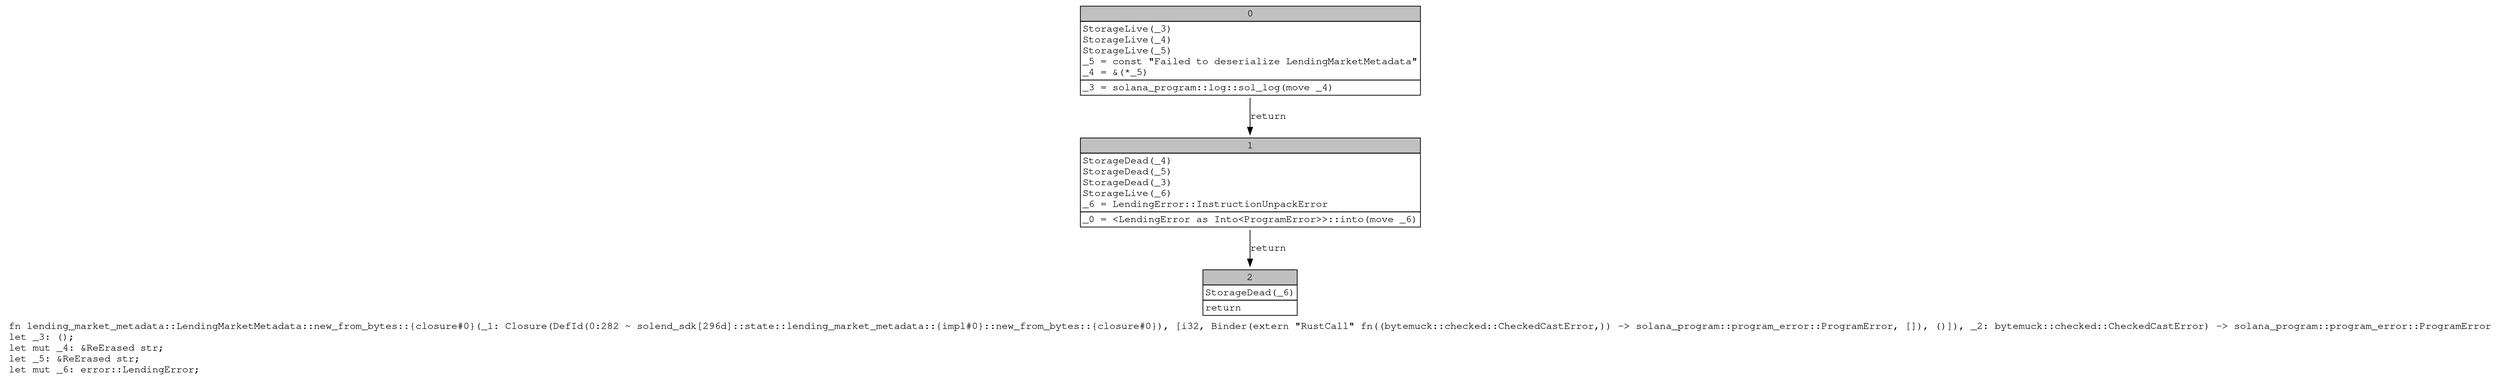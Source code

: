 digraph Mir_0_282 {
    graph [fontname="Courier, monospace"];
    node [fontname="Courier, monospace"];
    edge [fontname="Courier, monospace"];
    label=<fn lending_market_metadata::LendingMarketMetadata::new_from_bytes::{closure#0}(_1: Closure(DefId(0:282 ~ solend_sdk[296d]::state::lending_market_metadata::{impl#0}::new_from_bytes::{closure#0}), [i32, Binder(extern &quot;RustCall&quot; fn((bytemuck::checked::CheckedCastError,)) -&gt; solana_program::program_error::ProgramError, []), ()]), _2: bytemuck::checked::CheckedCastError) -&gt; solana_program::program_error::ProgramError<br align="left"/>let _3: ();<br align="left"/>let mut _4: &amp;ReErased str;<br align="left"/>let _5: &amp;ReErased str;<br align="left"/>let mut _6: error::LendingError;<br align="left"/>>;
    bb0__0_282 [shape="none", label=<<table border="0" cellborder="1" cellspacing="0"><tr><td bgcolor="gray" align="center" colspan="1">0</td></tr><tr><td align="left" balign="left">StorageLive(_3)<br/>StorageLive(_4)<br/>StorageLive(_5)<br/>_5 = const &quot;Failed to deserialize LendingMarketMetadata&quot;<br/>_4 = &amp;(*_5)<br/></td></tr><tr><td align="left">_3 = solana_program::log::sol_log(move _4)</td></tr></table>>];
    bb1__0_282 [shape="none", label=<<table border="0" cellborder="1" cellspacing="0"><tr><td bgcolor="gray" align="center" colspan="1">1</td></tr><tr><td align="left" balign="left">StorageDead(_4)<br/>StorageDead(_5)<br/>StorageDead(_3)<br/>StorageLive(_6)<br/>_6 = LendingError::InstructionUnpackError<br/></td></tr><tr><td align="left">_0 = &lt;LendingError as Into&lt;ProgramError&gt;&gt;::into(move _6)</td></tr></table>>];
    bb2__0_282 [shape="none", label=<<table border="0" cellborder="1" cellspacing="0"><tr><td bgcolor="gray" align="center" colspan="1">2</td></tr><tr><td align="left" balign="left">StorageDead(_6)<br/></td></tr><tr><td align="left">return</td></tr></table>>];
    bb0__0_282 -> bb1__0_282 [label="return"];
    bb1__0_282 -> bb2__0_282 [label="return"];
}
